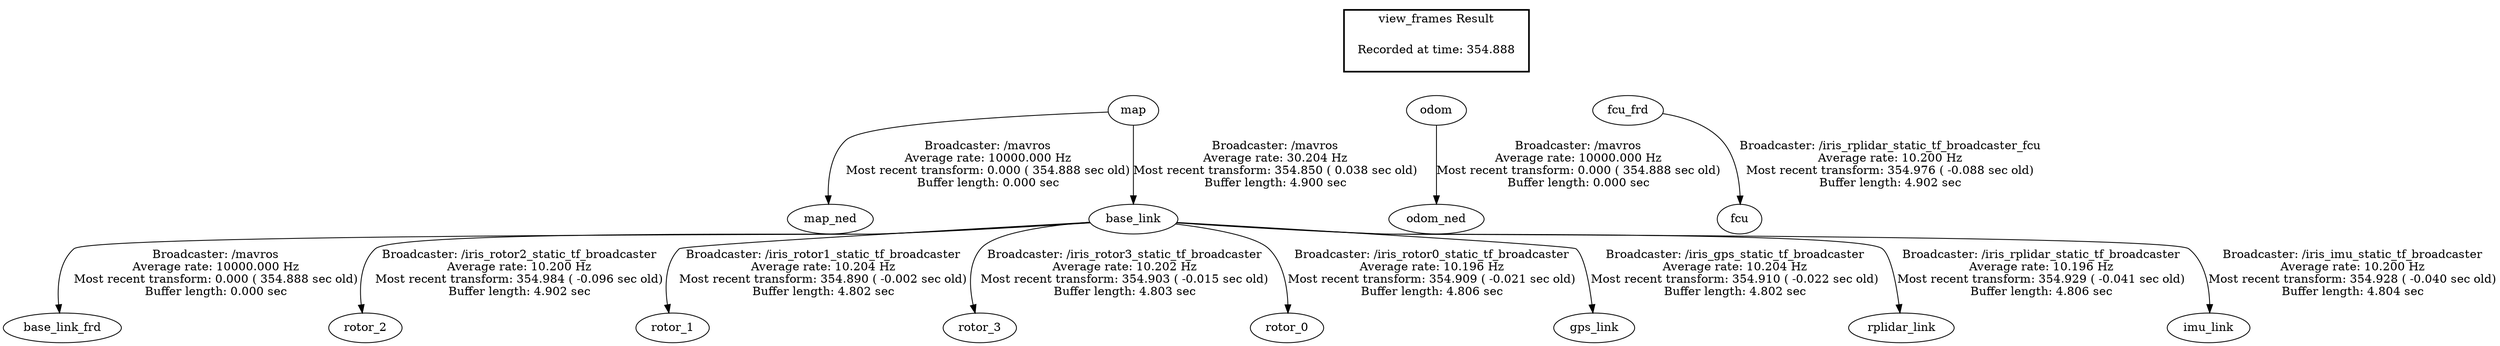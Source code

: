 digraph G {
"map" -> "map_ned"[label="Broadcaster: /mavros\nAverage rate: 10000.000 Hz\nMost recent transform: 0.000 ( 354.888 sec old)\nBuffer length: 0.000 sec\n"];
"odom" -> "odom_ned"[label="Broadcaster: /mavros\nAverage rate: 10000.000 Hz\nMost recent transform: 0.000 ( 354.888 sec old)\nBuffer length: 0.000 sec\n"];
"base_link" -> "base_link_frd"[label="Broadcaster: /mavros\nAverage rate: 10000.000 Hz\nMost recent transform: 0.000 ( 354.888 sec old)\nBuffer length: 0.000 sec\n"];
"map" -> "base_link"[label="Broadcaster: /mavros\nAverage rate: 30.204 Hz\nMost recent transform: 354.850 ( 0.038 sec old)\nBuffer length: 4.900 sec\n"];
"fcu_frd" -> "fcu"[label="Broadcaster: /iris_rplidar_static_tf_broadcaster_fcu\nAverage rate: 10.200 Hz\nMost recent transform: 354.976 ( -0.088 sec old)\nBuffer length: 4.902 sec\n"];
"base_link" -> "rotor_2"[label="Broadcaster: /iris_rotor2_static_tf_broadcaster\nAverage rate: 10.200 Hz\nMost recent transform: 354.984 ( -0.096 sec old)\nBuffer length: 4.902 sec\n"];
"base_link" -> "rotor_1"[label="Broadcaster: /iris_rotor1_static_tf_broadcaster\nAverage rate: 10.204 Hz\nMost recent transform: 354.890 ( -0.002 sec old)\nBuffer length: 4.802 sec\n"];
"base_link" -> "rotor_3"[label="Broadcaster: /iris_rotor3_static_tf_broadcaster\nAverage rate: 10.202 Hz\nMost recent transform: 354.903 ( -0.015 sec old)\nBuffer length: 4.803 sec\n"];
"base_link" -> "rotor_0"[label="Broadcaster: /iris_rotor0_static_tf_broadcaster\nAverage rate: 10.196 Hz\nMost recent transform: 354.909 ( -0.021 sec old)\nBuffer length: 4.806 sec\n"];
"base_link" -> "gps_link"[label="Broadcaster: /iris_gps_static_tf_broadcaster\nAverage rate: 10.204 Hz\nMost recent transform: 354.910 ( -0.022 sec old)\nBuffer length: 4.802 sec\n"];
"base_link" -> "rplidar_link"[label="Broadcaster: /iris_rplidar_static_tf_broadcaster\nAverage rate: 10.196 Hz\nMost recent transform: 354.929 ( -0.041 sec old)\nBuffer length: 4.806 sec\n"];
"base_link" -> "imu_link"[label="Broadcaster: /iris_imu_static_tf_broadcaster\nAverage rate: 10.200 Hz\nMost recent transform: 354.928 ( -0.040 sec old)\nBuffer length: 4.804 sec\n"];
edge [style=invis];
 subgraph cluster_legend { style=bold; color=black; label ="view_frames Result";
"Recorded at time: 354.888"[ shape=plaintext ] ;
 }->"map";
edge [style=invis];
 subgraph cluster_legend { style=bold; color=black; label ="view_frames Result";
"Recorded at time: 354.888"[ shape=plaintext ] ;
 }->"odom";
edge [style=invis];
 subgraph cluster_legend { style=bold; color=black; label ="view_frames Result";
"Recorded at time: 354.888"[ shape=plaintext ] ;
 }->"fcu_frd";
}